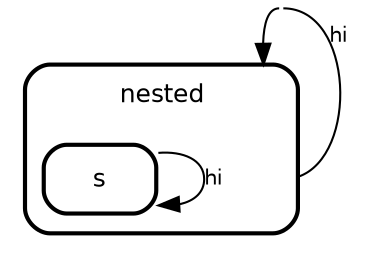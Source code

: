 digraph "state transitions" {
  fontname="Helvetica" fontsize=12 penwidth=2.0 splines=true ordering=out compound=true overlap=scale nodesep=0.3 ranksep=0.1
  node [shape=plaintext style=filled fillcolor="#FFFFFF01" fontname=Helvetica fontsize=12 penwidth=2.0]
  edge [fontname=Helvetica fontsize=10]

    "self_tr_nested_nested_1" [shape=point style=invis width=0 height=0 fixedsize=true]
    subgraph "cluster_nested" {
      class="state regular" label= <
      <table cellborder="0" border="0">
        <tr><td>nested</td></tr>
      </table>
      > style=rounded penwidth=2.0
      "nested" [shape=point style=invis margin=0 width=0 height=0 fixedsize=true]
        "s" [margin=0 class="state regular" color="black" label= <
      <table align="center" cellborder="0" border="2" style="rounded" width="48">
        <tr><td width="48" cellpadding="7">s</td></tr>
      </table>
    >]
  
    }

      "nested" -> "self_tr_nested_nested_1" [label="hi   \l" arrowhead=none tailport="e" headport="e" ltail="cluster_nested" class="transition"]
      "self_tr_nested_nested_1" -> "nested" [lhead="cluster_nested" tailport="w" class="transition"]
    "s" -> "s" [label="hi   \l" class="transition"]
}
